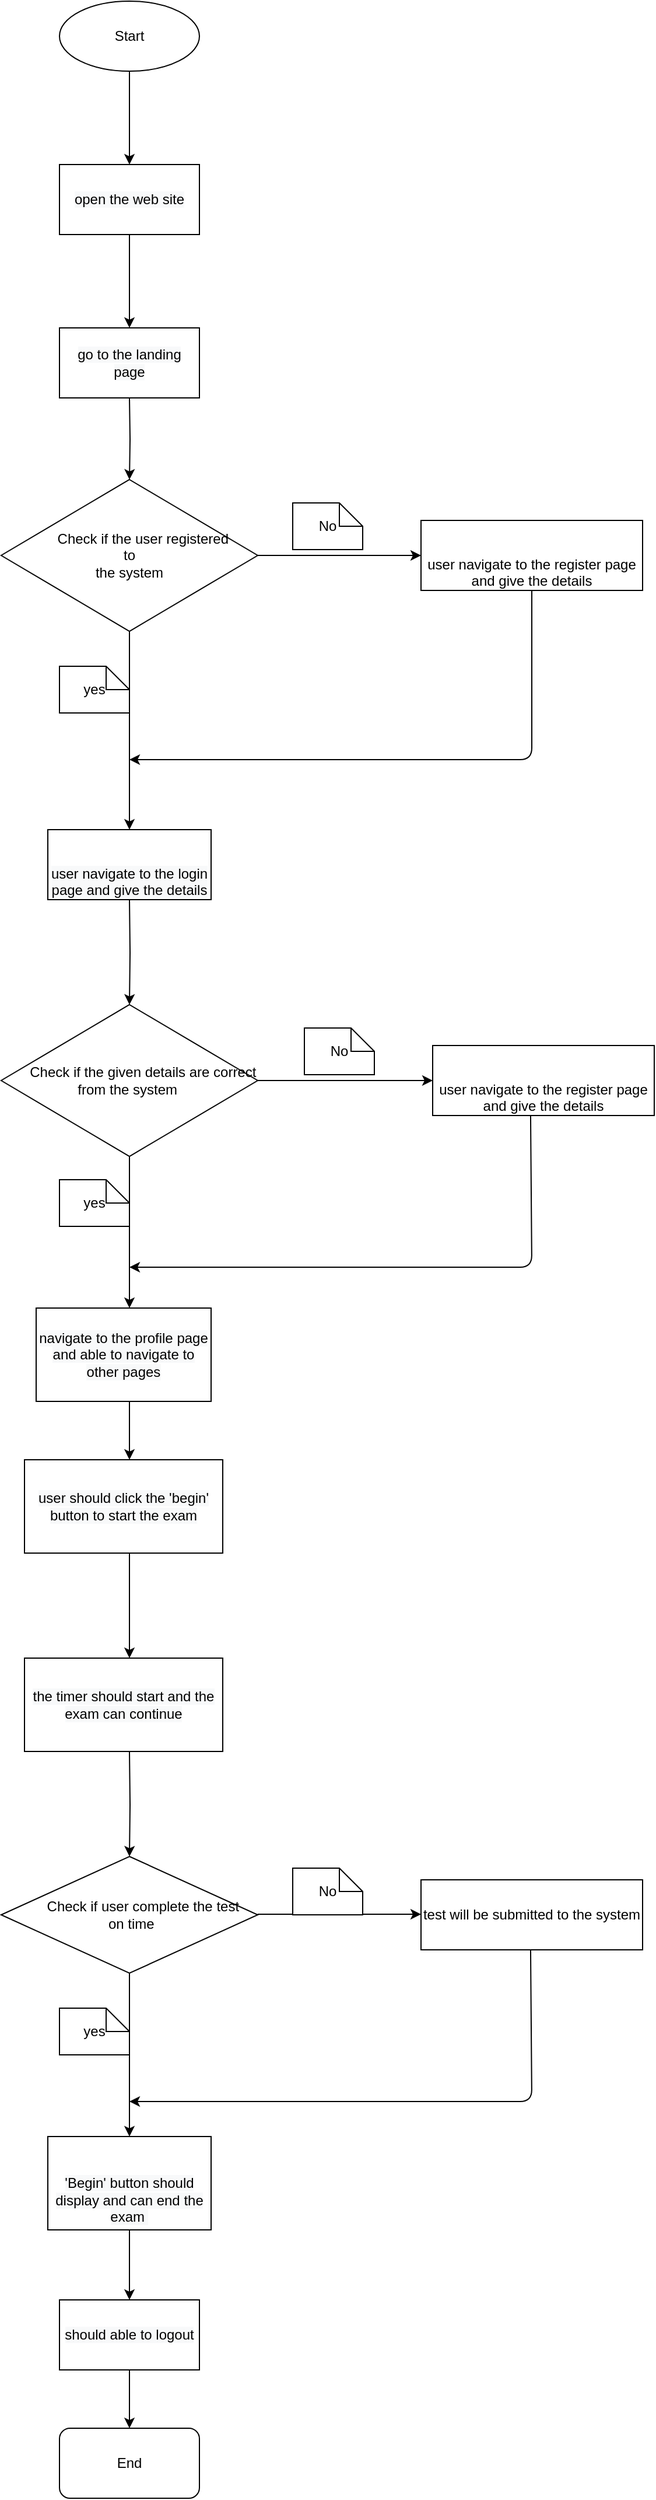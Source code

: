 <mxfile version="13.5.9" type="device" pages="2"><diagram id="ieGOgb5P2_TOAPbXKuTL" name="Page-2"><mxGraphModel dx="1038" dy="556" grid="1" gridSize="10" guides="1" tooltips="1" connect="1" arrows="1" fold="1" page="1" pageScale="1" pageWidth="850" pageHeight="1100" math="0" shadow="0"><root><mxCell id="340wvSCsSugCx8b9muum-0"/><mxCell id="340wvSCsSugCx8b9muum-1" parent="340wvSCsSugCx8b9muum-0"/><mxCell id="wbTMZNo1T-CyN2X9hD3O-0" style="edgeStyle=orthogonalEdgeStyle;rounded=0;orthogonalLoop=1;jettySize=auto;html=1;exitX=0.5;exitY=1;exitDx=0;exitDy=0;entryX=0.5;entryY=0;entryDx=0;entryDy=0;" edge="1" parent="340wvSCsSugCx8b9muum-1" source="wbTMZNo1T-CyN2X9hD3O-1"><mxGeometry relative="1" as="geometry"><mxPoint x="350" y="180" as="targetPoint"/></mxGeometry></mxCell><mxCell id="wbTMZNo1T-CyN2X9hD3O-1" value="Start" style="ellipse;whiteSpace=wrap;html=1;" vertex="1" parent="340wvSCsSugCx8b9muum-1"><mxGeometry x="290" y="40" width="120" height="60" as="geometry"/></mxCell><mxCell id="wbTMZNo1T-CyN2X9hD3O-2" style="edgeStyle=orthogonalEdgeStyle;rounded=0;orthogonalLoop=1;jettySize=auto;html=1;exitX=0.5;exitY=1;exitDx=0;exitDy=0;entryX=0.5;entryY=0;entryDx=0;entryDy=0;" edge="1" parent="340wvSCsSugCx8b9muum-1"><mxGeometry relative="1" as="geometry"><mxPoint x="350" y="240" as="sourcePoint"/><mxPoint x="350" y="320" as="targetPoint"/></mxGeometry></mxCell><mxCell id="wbTMZNo1T-CyN2X9hD3O-4" style="edgeStyle=orthogonalEdgeStyle;rounded=0;orthogonalLoop=1;jettySize=auto;html=1;exitX=0.5;exitY=1;exitDx=0;exitDy=0;entryX=0.5;entryY=0;entryDx=0;entryDy=0;" edge="1" parent="340wvSCsSugCx8b9muum-1" target="wbTMZNo1T-CyN2X9hD3O-7"><mxGeometry relative="1" as="geometry"><mxPoint x="350" y="380" as="sourcePoint"/></mxGeometry></mxCell><mxCell id="wbTMZNo1T-CyN2X9hD3O-6" style="edgeStyle=orthogonalEdgeStyle;rounded=0;orthogonalLoop=1;jettySize=auto;html=1;exitX=0.5;exitY=1;exitDx=0;exitDy=0;entryX=0.5;entryY=0;entryDx=0;entryDy=0;" edge="1" parent="340wvSCsSugCx8b9muum-1" source="wbTMZNo1T-CyN2X9hD3O-7"><mxGeometry relative="1" as="geometry"><mxPoint x="350" y="750" as="targetPoint"/></mxGeometry></mxCell><mxCell id="IXNwuQPQ0j2jKQWKO43p-3" style="edgeStyle=orthogonalEdgeStyle;rounded=0;orthogonalLoop=1;jettySize=auto;html=1;exitX=1;exitY=0.5;exitDx=0;exitDy=0;entryX=0;entryY=0.5;entryDx=0;entryDy=0;" edge="1" parent="340wvSCsSugCx8b9muum-1" source="wbTMZNo1T-CyN2X9hD3O-7" target="IXNwuQPQ0j2jKQWKO43p-2"><mxGeometry relative="1" as="geometry"/></mxCell><mxCell id="wbTMZNo1T-CyN2X9hD3O-7" value="&amp;nbsp; &amp;nbsp; &amp;nbsp; &amp;nbsp;Check if the user registered &lt;br&gt;to&lt;br&gt;&amp;nbsp;the system&amp;nbsp;" style="rhombus;whiteSpace=wrap;html=1;" vertex="1" parent="340wvSCsSugCx8b9muum-1"><mxGeometry x="240" y="450" width="220" height="130" as="geometry"/></mxCell><mxCell id="wbTMZNo1T-CyN2X9hD3O-8" style="edgeStyle=orthogonalEdgeStyle;rounded=0;orthogonalLoop=1;jettySize=auto;html=1;exitX=0.5;exitY=1;exitDx=0;exitDy=0;entryX=0.5;entryY=0;entryDx=0;entryDy=0;" edge="1" parent="340wvSCsSugCx8b9muum-1" target="wbTMZNo1T-CyN2X9hD3O-12"><mxGeometry relative="1" as="geometry"><mxPoint x="350" y="810" as="sourcePoint"/></mxGeometry></mxCell><mxCell id="wbTMZNo1T-CyN2X9hD3O-10" value="yes" style="shape=note;size=20;whiteSpace=wrap;html=1;" vertex="1" parent="340wvSCsSugCx8b9muum-1"><mxGeometry x="290" y="610" width="60" height="40" as="geometry"/></mxCell><mxCell id="wbTMZNo1T-CyN2X9hD3O-11" style="edgeStyle=orthogonalEdgeStyle;rounded=0;orthogonalLoop=1;jettySize=auto;html=1;exitX=0.5;exitY=1;exitDx=0;exitDy=0;entryX=0.5;entryY=0;entryDx=0;entryDy=0;" edge="1" parent="340wvSCsSugCx8b9muum-1" source="wbTMZNo1T-CyN2X9hD3O-12"><mxGeometry relative="1" as="geometry"><mxPoint x="350" y="1160" as="targetPoint"/></mxGeometry></mxCell><mxCell id="IXNwuQPQ0j2jKQWKO43p-13" style="edgeStyle=orthogonalEdgeStyle;rounded=0;orthogonalLoop=1;jettySize=auto;html=1;exitX=1;exitY=0.5;exitDx=0;exitDy=0;" edge="1" parent="340wvSCsSugCx8b9muum-1" source="wbTMZNo1T-CyN2X9hD3O-12" target="IXNwuQPQ0j2jKQWKO43p-8"><mxGeometry relative="1" as="geometry"/></mxCell><mxCell id="wbTMZNo1T-CyN2X9hD3O-12" value="&amp;nbsp; &amp;nbsp; &amp;nbsp; &amp;nbsp;Check if the given details are correct from the system&amp;nbsp;" style="rhombus;whiteSpace=wrap;html=1;" vertex="1" parent="340wvSCsSugCx8b9muum-1"><mxGeometry x="240" y="900" width="220" height="130" as="geometry"/></mxCell><mxCell id="wbTMZNo1T-CyN2X9hD3O-13" style="edgeStyle=orthogonalEdgeStyle;rounded=0;orthogonalLoop=1;jettySize=auto;html=1;exitX=0.5;exitY=1;exitDx=0;exitDy=0;entryX=0.5;entryY=0;entryDx=0;entryDy=0;" edge="1" parent="340wvSCsSugCx8b9muum-1"><mxGeometry relative="1" as="geometry"><mxPoint x="350" y="1240" as="sourcePoint"/><mxPoint x="350" y="1290" as="targetPoint"/></mxGeometry></mxCell><mxCell id="wbTMZNo1T-CyN2X9hD3O-15" value="yes" style="shape=note;size=20;whiteSpace=wrap;html=1;" vertex="1" parent="340wvSCsSugCx8b9muum-1"><mxGeometry x="290" y="1050" width="60" height="40" as="geometry"/></mxCell><mxCell id="wbTMZNo1T-CyN2X9hD3O-16" style="edgeStyle=orthogonalEdgeStyle;rounded=0;orthogonalLoop=1;jettySize=auto;html=1;exitX=0.5;exitY=1;exitDx=0;exitDy=0;" edge="1" parent="340wvSCsSugCx8b9muum-1"><mxGeometry relative="1" as="geometry"><mxPoint x="350" y="1370" as="sourcePoint"/><mxPoint x="350" y="1460" as="targetPoint"/></mxGeometry></mxCell><mxCell id="wbTMZNo1T-CyN2X9hD3O-18" style="edgeStyle=orthogonalEdgeStyle;rounded=0;orthogonalLoop=1;jettySize=auto;html=1;exitX=0.5;exitY=1;exitDx=0;exitDy=0;entryX=0.5;entryY=0;entryDx=0;entryDy=0;" edge="1" parent="340wvSCsSugCx8b9muum-1" target="wbTMZNo1T-CyN2X9hD3O-21"><mxGeometry relative="1" as="geometry"><mxPoint x="350" y="1540" as="sourcePoint"/></mxGeometry></mxCell><mxCell id="wbTMZNo1T-CyN2X9hD3O-20" style="edgeStyle=orthogonalEdgeStyle;rounded=0;orthogonalLoop=1;jettySize=auto;html=1;exitX=0.5;exitY=1;exitDx=0;exitDy=0;" edge="1" parent="340wvSCsSugCx8b9muum-1" source="wbTMZNo1T-CyN2X9hD3O-21"><mxGeometry relative="1" as="geometry"><mxPoint x="350" y="1870" as="targetPoint"/></mxGeometry></mxCell><mxCell id="wbTMZNo1T-CyN2X9hD3O-21" value="&amp;nbsp; &amp;nbsp; &amp;nbsp; &amp;nbsp;Check if user complete the test&lt;br&gt;&amp;nbsp;on time" style="rhombus;whiteSpace=wrap;html=1;" vertex="1" parent="340wvSCsSugCx8b9muum-1"><mxGeometry x="240" y="1630" width="220" height="100" as="geometry"/></mxCell><mxCell id="wbTMZNo1T-CyN2X9hD3O-22" style="edgeStyle=orthogonalEdgeStyle;rounded=0;orthogonalLoop=1;jettySize=auto;html=1;exitX=0.5;exitY=1;exitDx=0;exitDy=0;entryX=0.5;entryY=0;entryDx=0;entryDy=0;" edge="1" parent="340wvSCsSugCx8b9muum-1"><mxGeometry relative="1" as="geometry"><mxPoint x="350" y="1950" as="sourcePoint"/><mxPoint x="350" y="2010" as="targetPoint"/></mxGeometry></mxCell><mxCell id="wbTMZNo1T-CyN2X9hD3O-24" value="yes" style="shape=note;size=20;whiteSpace=wrap;html=1;" vertex="1" parent="340wvSCsSugCx8b9muum-1"><mxGeometry x="290" y="1760" width="60" height="40" as="geometry"/></mxCell><mxCell id="wbTMZNo1T-CyN2X9hD3O-26" value="&#10;&#10;&lt;span style=&quot;color: rgb(0, 0, 0); font-family: helvetica; font-size: 12px; font-style: normal; font-weight: 400; letter-spacing: normal; text-align: center; text-indent: 0px; text-transform: none; word-spacing: 0px; background-color: rgb(248, 249, 250); display: inline; float: none;&quot;&gt;open the web site&lt;/span&gt;&#10;&#10;" style="rounded=0;whiteSpace=wrap;html=1;" vertex="1" parent="340wvSCsSugCx8b9muum-1"><mxGeometry x="290" y="180" width="120" height="60" as="geometry"/></mxCell><mxCell id="wUVGOLl9PBP33xNIjc09-0" value="&#10;&#10;&lt;span style=&quot;color: rgb(0, 0, 0); font-family: helvetica; font-size: 12px; font-style: normal; font-weight: 400; letter-spacing: normal; text-align: center; text-indent: 0px; text-transform: none; word-spacing: 0px; background-color: rgb(248, 249, 250); display: inline; float: none;&quot;&gt;go to the landing page&lt;/span&gt;&#10;&#10;" style="rounded=0;whiteSpace=wrap;html=1;" vertex="1" parent="340wvSCsSugCx8b9muum-1"><mxGeometry x="290" y="320" width="120" height="60" as="geometry"/></mxCell><mxCell id="OVDVrwYuGt_TRzsQh34J-0" value="&lt;br&gt;&lt;br&gt;&lt;span style=&quot;color: rgb(0 , 0 , 0) ; font-family: &amp;#34;helvetica&amp;#34; ; font-size: 12px ; font-style: normal ; font-weight: 400 ; letter-spacing: normal ; text-align: center ; text-indent: 0px ; text-transform: none ; word-spacing: 0px ; background-color: rgb(248 , 249 , 250) ; display: inline ; float: none&quot;&gt;user navigate to the login page and give the details&lt;/span&gt;&lt;br&gt;" style="rounded=0;whiteSpace=wrap;html=1;" vertex="1" parent="340wvSCsSugCx8b9muum-1"><mxGeometry x="280" y="750" width="140" height="60" as="geometry"/></mxCell><mxCell id="pnhv9nL7Nr1sdAY8f1r_-0" value="&#10;&#10;&lt;span style=&quot;color: rgb(0, 0, 0); font-family: helvetica; font-size: 12px; font-style: normal; font-weight: 400; letter-spacing: normal; text-align: center; text-indent: 0px; text-transform: none; word-spacing: 0px; background-color: rgb(248, 249, 250); display: inline; float: none;&quot;&gt;navigate to the profile page and able to navigate to other pages&lt;/span&gt;&#10;&#10;" style="rounded=0;whiteSpace=wrap;html=1;" vertex="1" parent="340wvSCsSugCx8b9muum-1"><mxGeometry x="270" y="1160" width="150" height="80" as="geometry"/></mxCell><mxCell id="UWgd73hZsxB7Nf7nu_NB-0" value="&#10;&#10;&lt;span style=&quot;color: rgb(0, 0, 0); font-family: helvetica; font-size: 12px; font-style: normal; font-weight: 400; letter-spacing: normal; text-align: center; text-indent: 0px; text-transform: none; word-spacing: 0px; background-color: rgb(248, 249, 250); display: inline; float: none;&quot;&gt;user should click the 'begin' button to start the exam&lt;/span&gt;&#10;&#10;" style="rounded=0;whiteSpace=wrap;html=1;" vertex="1" parent="340wvSCsSugCx8b9muum-1"><mxGeometry x="260" y="1290" width="170" height="80" as="geometry"/></mxCell><mxCell id="ny4lAJrebgq2E-NJaYfg-0" value="&#10;&#10;&lt;span style=&quot;color: rgb(0, 0, 0); font-family: helvetica; font-size: 12px; font-style: normal; font-weight: 400; letter-spacing: normal; text-align: center; text-indent: 0px; text-transform: none; word-spacing: 0px; background-color: rgb(248, 249, 250); display: inline; float: none;&quot;&gt;the timer should start and the exam can continue&lt;/span&gt;&#10;&#10;" style="rounded=0;whiteSpace=wrap;html=1;" vertex="1" parent="340wvSCsSugCx8b9muum-1"><mxGeometry x="260" y="1460" width="170" height="80" as="geometry"/></mxCell><mxCell id="xocNWkSIQAZbzp9xuR2R-1" value="&lt;br&gt;&lt;br&gt;&lt;span style=&quot;color: rgb(0 , 0 , 0) ; font-family: &amp;#34;helvetica&amp;#34; ; font-size: 12px ; font-style: normal ; font-weight: 400 ; letter-spacing: normal ; text-align: center ; text-indent: 0px ; text-transform: none ; word-spacing: 0px ; background-color: rgb(248 , 249 , 250) ; display: inline ; float: none&quot;&gt;'Begin' button should display and can end the exam&amp;nbsp;&lt;/span&gt;" style="rounded=0;whiteSpace=wrap;html=1;" vertex="1" parent="340wvSCsSugCx8b9muum-1"><mxGeometry x="280" y="1870" width="140" height="80" as="geometry"/></mxCell><mxCell id="IXNwuQPQ0j2jKQWKO43p-1" style="edgeStyle=orthogonalEdgeStyle;rounded=0;orthogonalLoop=1;jettySize=auto;html=1;exitX=0.5;exitY=1;exitDx=0;exitDy=0;" edge="1" parent="340wvSCsSugCx8b9muum-1" source="8SBMOHHEUe-_suLmg28d-0" target="IXNwuQPQ0j2jKQWKO43p-0"><mxGeometry relative="1" as="geometry"/></mxCell><mxCell id="8SBMOHHEUe-_suLmg28d-0" value="&#10;&#10;&lt;span style=&quot;color: rgb(0, 0, 0); font-family: helvetica; font-size: 12px; font-style: normal; font-weight: 400; letter-spacing: normal; text-align: center; text-indent: 0px; text-transform: none; word-spacing: 0px; background-color: rgb(248, 249, 250); display: inline; float: none;&quot;&gt;should able to logout&lt;/span&gt;&#10;&#10;" style="rounded=0;whiteSpace=wrap;html=1;" vertex="1" parent="340wvSCsSugCx8b9muum-1"><mxGeometry x="290" y="2010" width="120" height="60" as="geometry"/></mxCell><mxCell id="IXNwuQPQ0j2jKQWKO43p-0" value="End" style="rounded=1;whiteSpace=wrap;html=1;" vertex="1" parent="340wvSCsSugCx8b9muum-1"><mxGeometry x="290" y="2120" width="120" height="60" as="geometry"/></mxCell><mxCell id="IXNwuQPQ0j2jKQWKO43p-2" value="&lt;br&gt;&lt;br&gt;&lt;span style=&quot;font-family: &amp;#34;helvetica&amp;#34;&quot;&gt;user navigate to the register page and give the details&lt;/span&gt;" style="rounded=0;whiteSpace=wrap;html=1;" vertex="1" parent="340wvSCsSugCx8b9muum-1"><mxGeometry x="600" y="485" width="190" height="60" as="geometry"/></mxCell><mxCell id="IXNwuQPQ0j2jKQWKO43p-4" value="No" style="shape=note;size=20;whiteSpace=wrap;html=1;" vertex="1" parent="340wvSCsSugCx8b9muum-1"><mxGeometry x="490" y="470" width="60" height="40" as="geometry"/></mxCell><mxCell id="IXNwuQPQ0j2jKQWKO43p-7" value="" style="endArrow=classic;html=1;exitX=0.5;exitY=1;exitDx=0;exitDy=0;" edge="1" parent="340wvSCsSugCx8b9muum-1" source="IXNwuQPQ0j2jKQWKO43p-2"><mxGeometry width="50" height="50" relative="1" as="geometry"><mxPoint x="400" y="630" as="sourcePoint"/><mxPoint x="350" y="690" as="targetPoint"/><Array as="points"><mxPoint x="695" y="690"/></Array></mxGeometry></mxCell><mxCell id="IXNwuQPQ0j2jKQWKO43p-8" value="&lt;br&gt;&lt;br&gt;&lt;span style=&quot;font-family: &amp;#34;helvetica&amp;#34;&quot;&gt;user navigate to the register page and give the details&lt;/span&gt;" style="rounded=0;whiteSpace=wrap;html=1;" vertex="1" parent="340wvSCsSugCx8b9muum-1"><mxGeometry x="610" y="935" width="190" height="60" as="geometry"/></mxCell><mxCell id="IXNwuQPQ0j2jKQWKO43p-9" value="No" style="shape=note;size=20;whiteSpace=wrap;html=1;" vertex="1" parent="340wvSCsSugCx8b9muum-1"><mxGeometry x="500" y="920" width="60" height="40" as="geometry"/></mxCell><mxCell id="IXNwuQPQ0j2jKQWKO43p-14" value="" style="endArrow=classic;html=1;exitX=0.442;exitY=1;exitDx=0;exitDy=0;exitPerimeter=0;" edge="1" parent="340wvSCsSugCx8b9muum-1" source="IXNwuQPQ0j2jKQWKO43p-8"><mxGeometry width="50" height="50" relative="1" as="geometry"><mxPoint x="695" y="1010" as="sourcePoint"/><mxPoint x="350" y="1125" as="targetPoint"/><Array as="points"><mxPoint x="695" y="1125"/></Array></mxGeometry></mxCell><mxCell id="IXNwuQPQ0j2jKQWKO43p-15" value="test will be submitted to the system" style="rounded=0;whiteSpace=wrap;html=1;" vertex="1" parent="340wvSCsSugCx8b9muum-1"><mxGeometry x="600" y="1650" width="190" height="60" as="geometry"/></mxCell><mxCell id="IXNwuQPQ0j2jKQWKO43p-16" style="edgeStyle=orthogonalEdgeStyle;rounded=0;orthogonalLoop=1;jettySize=auto;html=1;exitX=1;exitY=0.5;exitDx=0;exitDy=0;entryX=0;entryY=0.5;entryDx=0;entryDy=0;" edge="1" parent="340wvSCsSugCx8b9muum-1"><mxGeometry relative="1" as="geometry"><mxPoint x="460" y="1679.5" as="sourcePoint"/><mxPoint x="600" y="1679.5" as="targetPoint"/></mxGeometry></mxCell><mxCell id="IXNwuQPQ0j2jKQWKO43p-17" value="No" style="shape=note;size=20;whiteSpace=wrap;html=1;" vertex="1" parent="340wvSCsSugCx8b9muum-1"><mxGeometry x="490" y="1640" width="60" height="40" as="geometry"/></mxCell><mxCell id="IXNwuQPQ0j2jKQWKO43p-18" value="" style="endArrow=classic;html=1;exitX=0.442;exitY=1;exitDx=0;exitDy=0;exitPerimeter=0;" edge="1" parent="340wvSCsSugCx8b9muum-1"><mxGeometry width="50" height="50" relative="1" as="geometry"><mxPoint x="693.98" y="1710" as="sourcePoint"/><mxPoint x="350" y="1840" as="targetPoint"/><Array as="points"><mxPoint x="695" y="1840"/></Array></mxGeometry></mxCell></root></mxGraphModel></diagram><diagram id="s0fxSiyGOESkcCr_w2uy" name="Page-3"><mxGraphModel dx="1038" dy="556" grid="1" gridSize="10" guides="1" tooltips="1" connect="1" arrows="1" fold="1" page="1" pageScale="1" pageWidth="850" pageHeight="1100" math="0" shadow="0"><root><mxCell id="9iMV0sivHsGZtZOfIdoh-0"/><mxCell id="9iMV0sivHsGZtZOfIdoh-1" parent="9iMV0sivHsGZtZOfIdoh-0"/></root></mxGraphModel></diagram></mxfile>